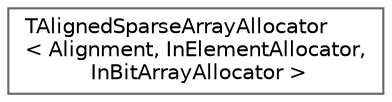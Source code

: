 digraph "Graphical Class Hierarchy"
{
 // INTERACTIVE_SVG=YES
 // LATEX_PDF_SIZE
  bgcolor="transparent";
  edge [fontname=Helvetica,fontsize=10,labelfontname=Helvetica,labelfontsize=10];
  node [fontname=Helvetica,fontsize=10,shape=box,height=0.2,width=0.4];
  rankdir="LR";
  Node0 [id="Node000000",label="TAlignedSparseArrayAllocator\l\< Alignment, InElementAllocator,\l InBitArrayAllocator \>",height=0.2,width=0.4,color="grey40", fillcolor="white", style="filled",URL="$d0/dfc/classTAlignedSparseArrayAllocator.html",tooltip=" "];
}
